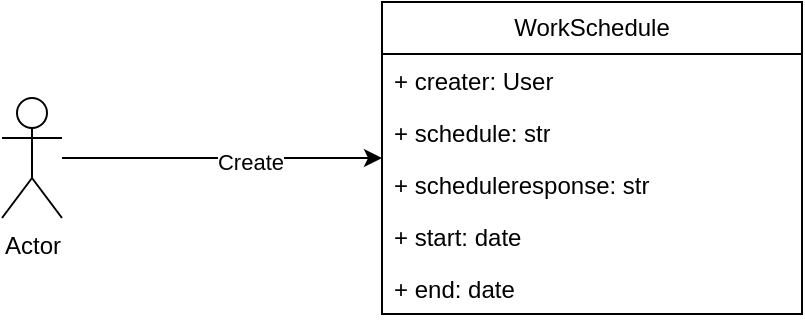 <mxfile version="21.6.8" type="github">
  <diagram name="第 1 页" id="FHlO4WLwC0Ep455xvKzw">
    <mxGraphModel dx="1426" dy="670" grid="1" gridSize="10" guides="1" tooltips="1" connect="1" arrows="1" fold="1" page="1" pageScale="1" pageWidth="1169" pageHeight="827" math="0" shadow="0">
      <root>
        <mxCell id="0" />
        <mxCell id="1" parent="0" />
        <mxCell id="GfxzllTibp9h3OfKKq-7-9" style="edgeStyle=orthogonalEdgeStyle;rounded=0;orthogonalLoop=1;jettySize=auto;html=1;entryX=0;entryY=0.5;entryDx=0;entryDy=0;" edge="1" parent="1" source="GfxzllTibp9h3OfKKq-7-2" target="GfxzllTibp9h3OfKKq-7-3">
          <mxGeometry relative="1" as="geometry" />
        </mxCell>
        <mxCell id="GfxzllTibp9h3OfKKq-7-10" value="Create" style="edgeLabel;html=1;align=center;verticalAlign=middle;resizable=0;points=[];" vertex="1" connectable="0" parent="GfxzllTibp9h3OfKKq-7-9">
          <mxGeometry x="0.178" y="-2" relative="1" as="geometry">
            <mxPoint as="offset" />
          </mxGeometry>
        </mxCell>
        <mxCell id="GfxzllTibp9h3OfKKq-7-2" value="Actor" style="shape=umlActor;verticalLabelPosition=bottom;verticalAlign=top;html=1;" vertex="1" parent="1">
          <mxGeometry x="100" y="230" width="30" height="60" as="geometry" />
        </mxCell>
        <mxCell id="GfxzllTibp9h3OfKKq-7-3" value="WorkSchedule" style="swimlane;fontStyle=0;childLayout=stackLayout;horizontal=1;startSize=26;fillColor=none;horizontalStack=0;resizeParent=1;resizeParentMax=0;resizeLast=0;collapsible=1;marginBottom=0;whiteSpace=wrap;html=1;" vertex="1" parent="1">
          <mxGeometry x="290" y="182" width="210" height="156" as="geometry">
            <mxRectangle x="370" y="74" width="110" height="30" as="alternateBounds" />
          </mxGeometry>
        </mxCell>
        <mxCell id="GfxzllTibp9h3OfKKq-7-4" value="+ creater: User" style="text;strokeColor=none;fillColor=none;align=left;verticalAlign=top;spacingLeft=4;spacingRight=4;overflow=hidden;rotatable=0;points=[[0,0.5],[1,0.5]];portConstraint=eastwest;whiteSpace=wrap;html=1;" vertex="1" parent="GfxzllTibp9h3OfKKq-7-3">
          <mxGeometry y="26" width="210" height="26" as="geometry" />
        </mxCell>
        <mxCell id="GfxzllTibp9h3OfKKq-7-5" value="+ schedule: str" style="text;strokeColor=none;fillColor=none;align=left;verticalAlign=top;spacingLeft=4;spacingRight=4;overflow=hidden;rotatable=0;points=[[0,0.5],[1,0.5]];portConstraint=eastwest;whiteSpace=wrap;html=1;" vertex="1" parent="GfxzllTibp9h3OfKKq-7-3">
          <mxGeometry y="52" width="210" height="26" as="geometry" />
        </mxCell>
        <mxCell id="GfxzllTibp9h3OfKKq-7-6" value="+ scheduleresponse: str" style="text;strokeColor=none;fillColor=none;align=left;verticalAlign=top;spacingLeft=4;spacingRight=4;overflow=hidden;rotatable=0;points=[[0,0.5],[1,0.5]];portConstraint=eastwest;whiteSpace=wrap;html=1;" vertex="1" parent="GfxzllTibp9h3OfKKq-7-3">
          <mxGeometry y="78" width="210" height="26" as="geometry" />
        </mxCell>
        <mxCell id="GfxzllTibp9h3OfKKq-7-7" value="+ start: date" style="text;strokeColor=none;fillColor=none;align=left;verticalAlign=top;spacingLeft=4;spacingRight=4;overflow=hidden;rotatable=0;points=[[0,0.5],[1,0.5]];portConstraint=eastwest;whiteSpace=wrap;html=1;" vertex="1" parent="GfxzllTibp9h3OfKKq-7-3">
          <mxGeometry y="104" width="210" height="26" as="geometry" />
        </mxCell>
        <mxCell id="GfxzllTibp9h3OfKKq-7-8" value="+ end: date" style="text;strokeColor=none;fillColor=none;align=left;verticalAlign=top;spacingLeft=4;spacingRight=4;overflow=hidden;rotatable=0;points=[[0,0.5],[1,0.5]];portConstraint=eastwest;whiteSpace=wrap;html=1;" vertex="1" parent="GfxzllTibp9h3OfKKq-7-3">
          <mxGeometry y="130" width="210" height="26" as="geometry" />
        </mxCell>
      </root>
    </mxGraphModel>
  </diagram>
</mxfile>
